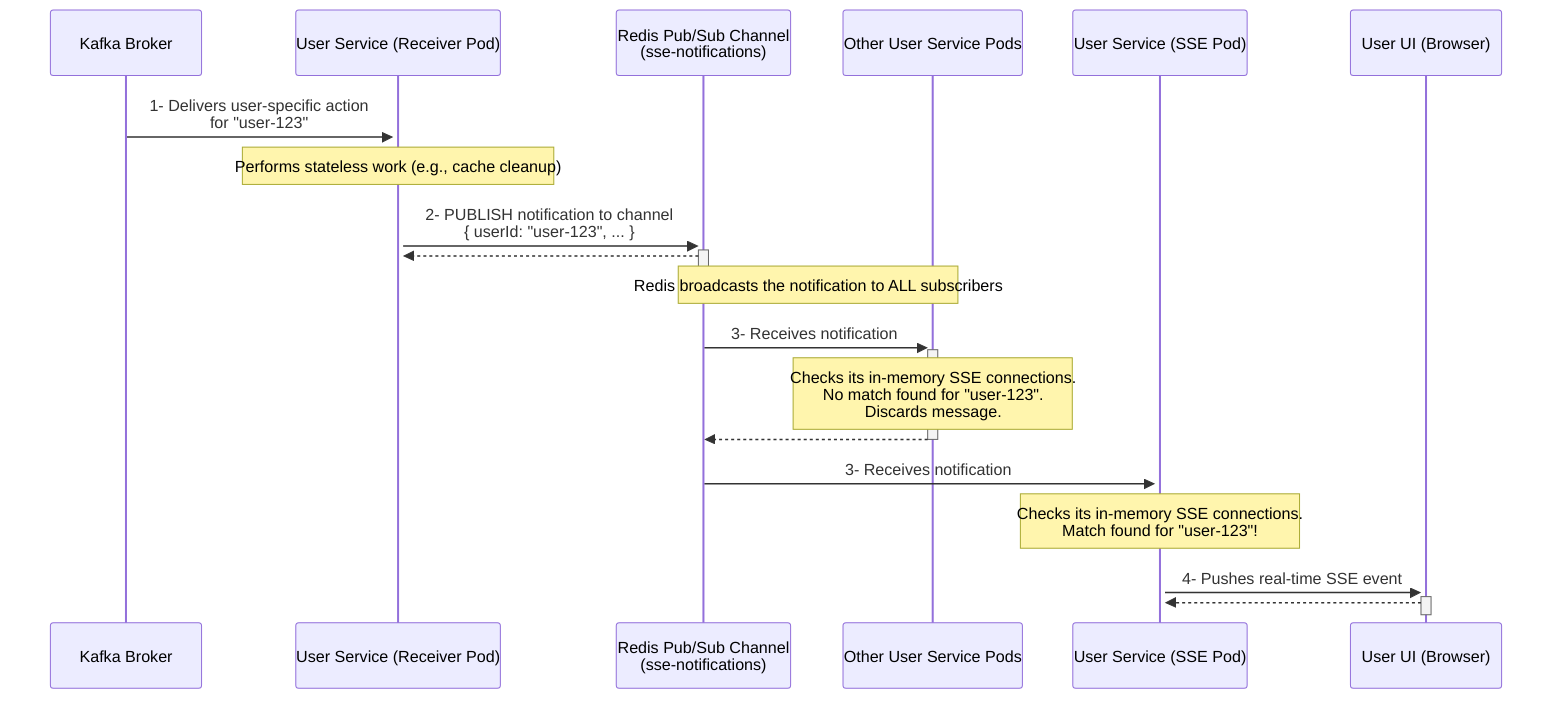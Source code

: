 sequenceDiagram
    participant Kafka as Kafka Broker
    participant ReceiverPod as User Service (Receiver Pod)
    participant Redis as Redis Pub/Sub Channel <br/> (sse-notifications)
    participant OtherPods as Other User Service Pods
    participant SsePod as User Service (SSE Pod)
    participant UserUI as User UI (Browser)

    Kafka->>+ReceiverPod: 1- Delivers user-specific action <br/> for "user-123"

    Note over ReceiverPod: Performs stateless work (e.g., cache cleanup)

    ReceiverPod->>+Redis: 2- PUBLISH notification to channel <br/> { userId: "user-123", ... }
    Redis-->>-ReceiverPod:

    Note over Redis, OtherPods: Redis broadcasts the notification to ALL subscribers

    Redis->>+OtherPods: 3- Receives notification
    Note over OtherPods: Checks its in-memory SSE connections. <br/> No match found for "user-123". <br/> Discards message.
    OtherPods-->>-Redis: 
    
    Redis->>+SsePod: 3- Receives notification
    Note over SsePod: Checks its in-memory SSE connections. <br/> Match found for "user-123"!
    SsePod->>+UserUI: 4- Pushes real-time SSE event
    UserUI-->>-SsePod:
